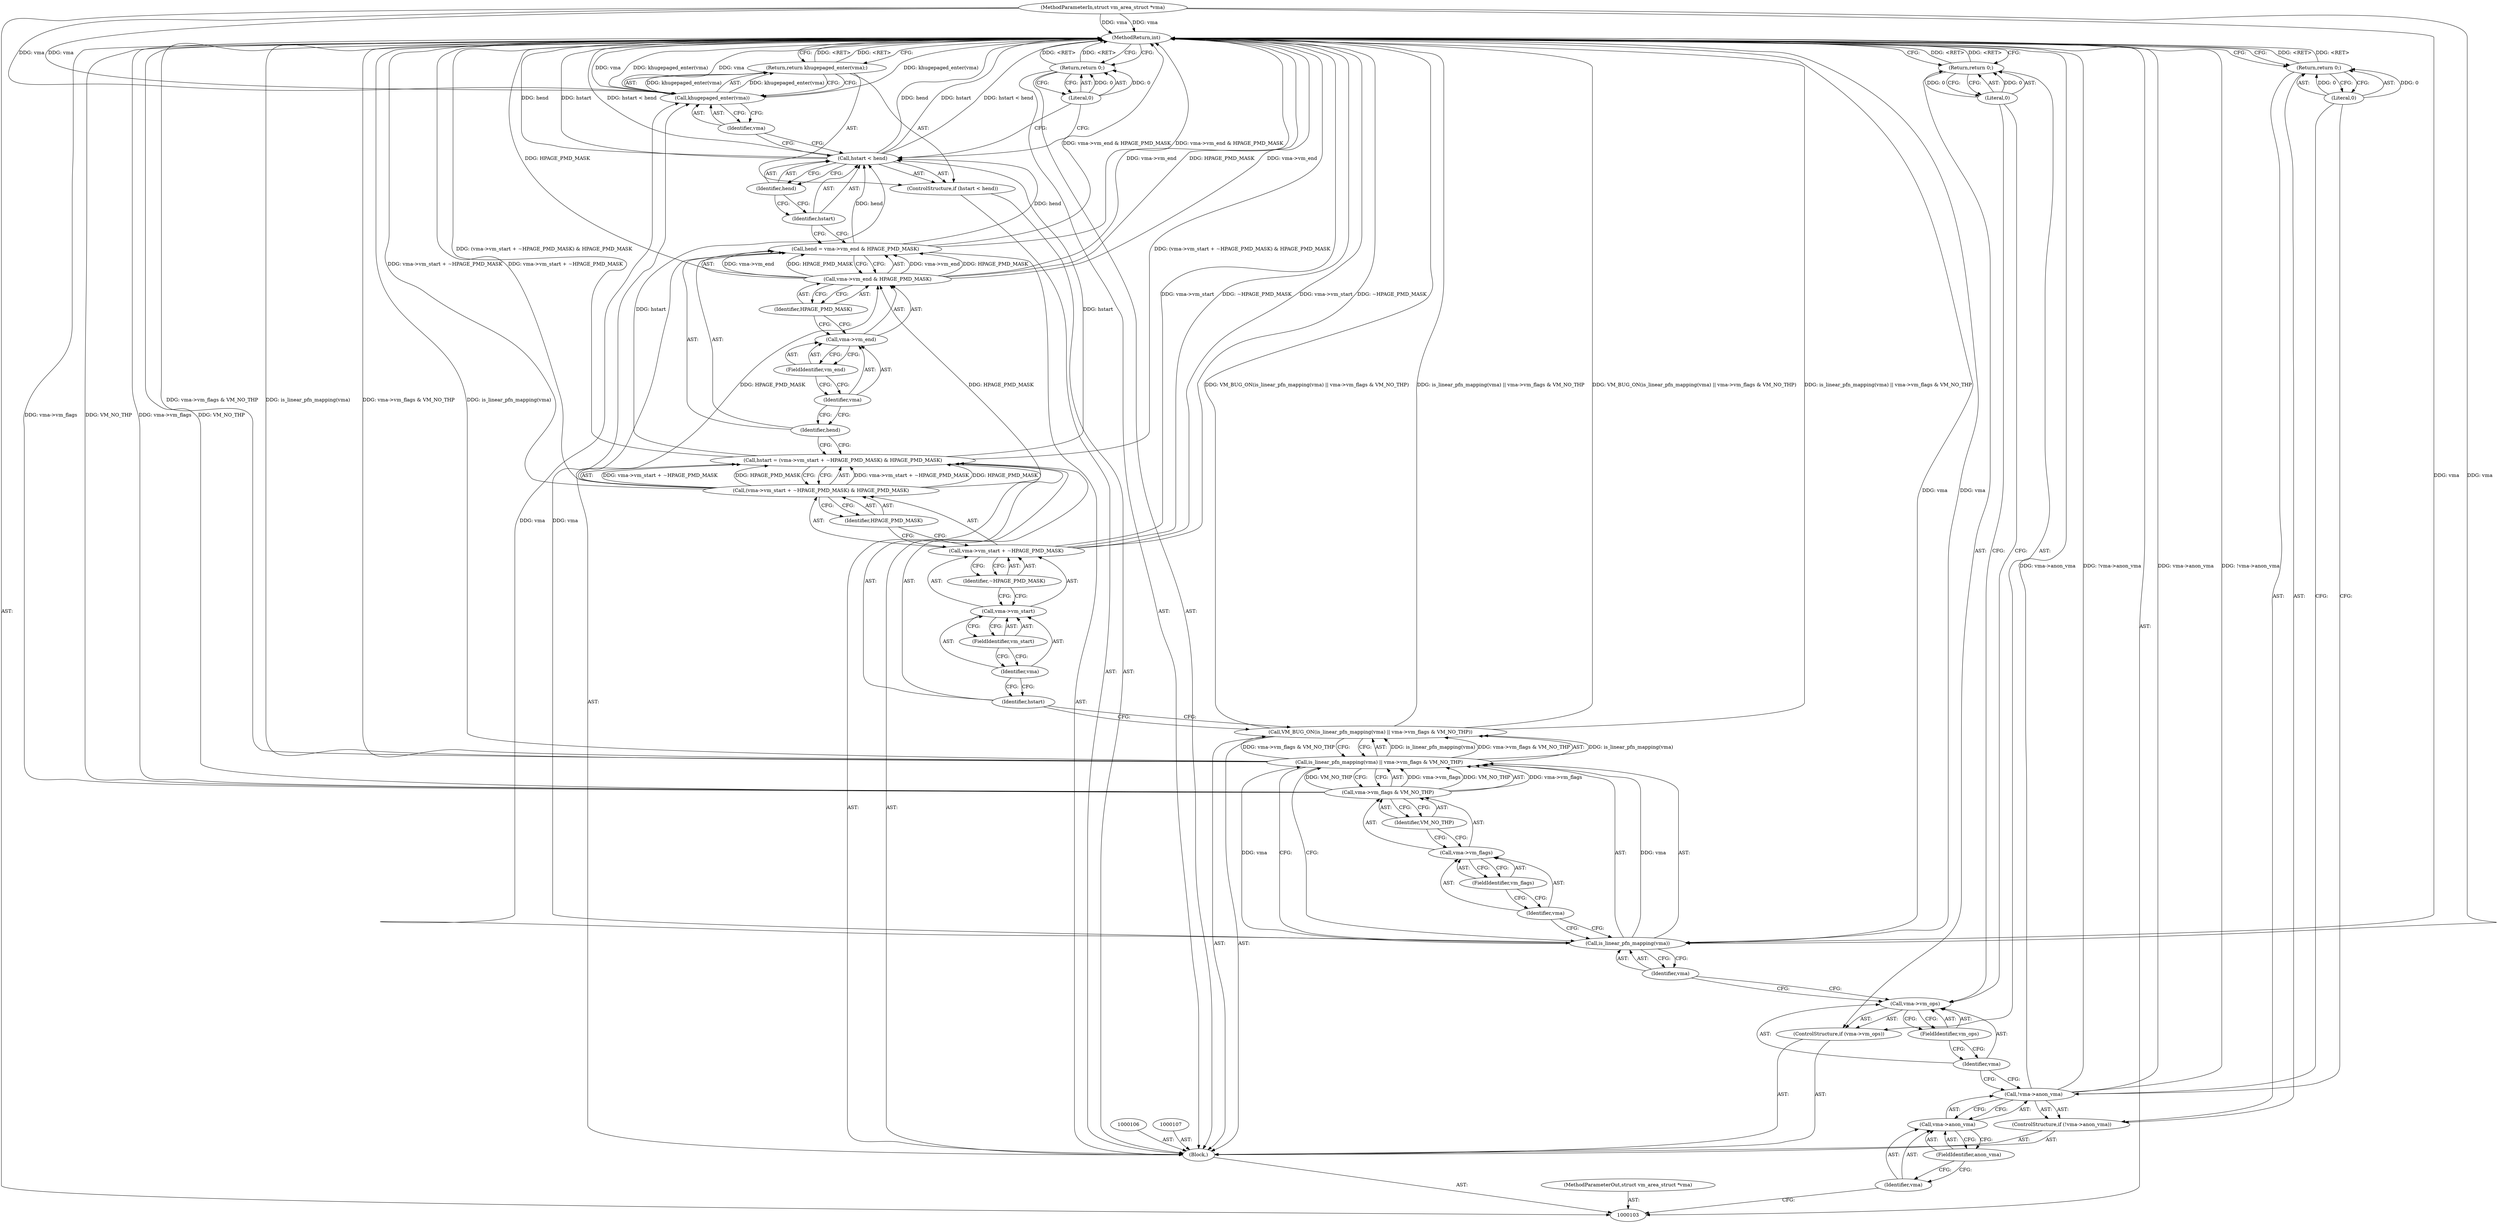 digraph "0_linux_78f11a255749d09025f54d4e2df4fbcb031530e2_1" {
"1000155" [label="(MethodReturn,int)"];
"1000104" [label="(MethodParameterIn,struct vm_area_struct *vma)"];
"1000208" [label="(MethodParameterOut,struct vm_area_struct *vma)"];
"1000115" [label="(ControlStructure,if (vma->vm_ops))"];
"1000118" [label="(FieldIdentifier,vm_ops)"];
"1000116" [label="(Call,vma->vm_ops)"];
"1000117" [label="(Identifier,vma)"];
"1000120" [label="(Literal,0)"];
"1000119" [label="(Return,return 0;)"];
"1000121" [label="(Call,VM_BUG_ON(is_linear_pfn_mapping(vma) || vma->vm_flags & VM_NO_THP))"];
"1000122" [label="(Call,is_linear_pfn_mapping(vma) || vma->vm_flags & VM_NO_THP)"];
"1000123" [label="(Call,is_linear_pfn_mapping(vma))"];
"1000124" [label="(Identifier,vma)"];
"1000125" [label="(Call,vma->vm_flags & VM_NO_THP)"];
"1000126" [label="(Call,vma->vm_flags)"];
"1000127" [label="(Identifier,vma)"];
"1000128" [label="(FieldIdentifier,vm_flags)"];
"1000129" [label="(Identifier,VM_NO_THP)"];
"1000132" [label="(Call,(vma->vm_start + ~HPAGE_PMD_MASK) & HPAGE_PMD_MASK)"];
"1000133" [label="(Call,vma->vm_start + ~HPAGE_PMD_MASK)"];
"1000134" [label="(Call,vma->vm_start)"];
"1000135" [label="(Identifier,vma)"];
"1000136" [label="(FieldIdentifier,vm_start)"];
"1000130" [label="(Call,hstart = (vma->vm_start + ~HPAGE_PMD_MASK) & HPAGE_PMD_MASK)"];
"1000131" [label="(Identifier,hstart)"];
"1000137" [label="(Identifier,~HPAGE_PMD_MASK)"];
"1000138" [label="(Identifier,HPAGE_PMD_MASK)"];
"1000144" [label="(FieldIdentifier,vm_end)"];
"1000139" [label="(Call,hend = vma->vm_end & HPAGE_PMD_MASK)"];
"1000140" [label="(Identifier,hend)"];
"1000145" [label="(Identifier,HPAGE_PMD_MASK)"];
"1000141" [label="(Call,vma->vm_end & HPAGE_PMD_MASK)"];
"1000142" [label="(Call,vma->vm_end)"];
"1000143" [label="(Identifier,vma)"];
"1000105" [label="(Block,)"];
"1000149" [label="(Identifier,hend)"];
"1000146" [label="(ControlStructure,if (hstart < hend))"];
"1000147" [label="(Call,hstart < hend)"];
"1000148" [label="(Identifier,hstart)"];
"1000150" [label="(Return,return khugepaged_enter(vma);)"];
"1000152" [label="(Identifier,vma)"];
"1000151" [label="(Call,khugepaged_enter(vma))"];
"1000153" [label="(Return,return 0;)"];
"1000154" [label="(Literal,0)"];
"1000108" [label="(ControlStructure,if (!vma->anon_vma))"];
"1000112" [label="(FieldIdentifier,anon_vma)"];
"1000109" [label="(Call,!vma->anon_vma)"];
"1000110" [label="(Call,vma->anon_vma)"];
"1000111" [label="(Identifier,vma)"];
"1000114" [label="(Literal,0)"];
"1000113" [label="(Return,return 0;)"];
"1000155" -> "1000103"  [label="AST: "];
"1000155" -> "1000113"  [label="CFG: "];
"1000155" -> "1000119"  [label="CFG: "];
"1000155" -> "1000150"  [label="CFG: "];
"1000155" -> "1000153"  [label="CFG: "];
"1000141" -> "1000155"  [label="DDG: vma->vm_end"];
"1000141" -> "1000155"  [label="DDG: HPAGE_PMD_MASK"];
"1000122" -> "1000155"  [label="DDG: vma->vm_flags & VM_NO_THP"];
"1000122" -> "1000155"  [label="DDG: is_linear_pfn_mapping(vma)"];
"1000151" -> "1000155"  [label="DDG: khugepaged_enter(vma)"];
"1000151" -> "1000155"  [label="DDG: vma"];
"1000104" -> "1000155"  [label="DDG: vma"];
"1000121" -> "1000155"  [label="DDG: VM_BUG_ON(is_linear_pfn_mapping(vma) || vma->vm_flags & VM_NO_THP)"];
"1000121" -> "1000155"  [label="DDG: is_linear_pfn_mapping(vma) || vma->vm_flags & VM_NO_THP"];
"1000132" -> "1000155"  [label="DDG: vma->vm_start + ~HPAGE_PMD_MASK"];
"1000109" -> "1000155"  [label="DDG: vma->anon_vma"];
"1000109" -> "1000155"  [label="DDG: !vma->anon_vma"];
"1000147" -> "1000155"  [label="DDG: hstart < hend"];
"1000147" -> "1000155"  [label="DDG: hend"];
"1000147" -> "1000155"  [label="DDG: hstart"];
"1000123" -> "1000155"  [label="DDG: vma"];
"1000125" -> "1000155"  [label="DDG: vma->vm_flags"];
"1000125" -> "1000155"  [label="DDG: VM_NO_THP"];
"1000130" -> "1000155"  [label="DDG: (vma->vm_start + ~HPAGE_PMD_MASK) & HPAGE_PMD_MASK"];
"1000139" -> "1000155"  [label="DDG: vma->vm_end & HPAGE_PMD_MASK"];
"1000133" -> "1000155"  [label="DDG: vma->vm_start"];
"1000133" -> "1000155"  [label="DDG: ~HPAGE_PMD_MASK"];
"1000153" -> "1000155"  [label="DDG: <RET>"];
"1000119" -> "1000155"  [label="DDG: <RET>"];
"1000113" -> "1000155"  [label="DDG: <RET>"];
"1000150" -> "1000155"  [label="DDG: <RET>"];
"1000104" -> "1000103"  [label="AST: "];
"1000104" -> "1000155"  [label="DDG: vma"];
"1000104" -> "1000123"  [label="DDG: vma"];
"1000104" -> "1000151"  [label="DDG: vma"];
"1000208" -> "1000103"  [label="AST: "];
"1000115" -> "1000105"  [label="AST: "];
"1000116" -> "1000115"  [label="AST: "];
"1000119" -> "1000115"  [label="AST: "];
"1000118" -> "1000116"  [label="AST: "];
"1000118" -> "1000117"  [label="CFG: "];
"1000116" -> "1000118"  [label="CFG: "];
"1000116" -> "1000115"  [label="AST: "];
"1000116" -> "1000118"  [label="CFG: "];
"1000117" -> "1000116"  [label="AST: "];
"1000118" -> "1000116"  [label="AST: "];
"1000120" -> "1000116"  [label="CFG: "];
"1000124" -> "1000116"  [label="CFG: "];
"1000117" -> "1000116"  [label="AST: "];
"1000117" -> "1000109"  [label="CFG: "];
"1000118" -> "1000117"  [label="CFG: "];
"1000120" -> "1000119"  [label="AST: "];
"1000120" -> "1000116"  [label="CFG: "];
"1000119" -> "1000120"  [label="CFG: "];
"1000120" -> "1000119"  [label="DDG: 0"];
"1000119" -> "1000115"  [label="AST: "];
"1000119" -> "1000120"  [label="CFG: "];
"1000120" -> "1000119"  [label="AST: "];
"1000155" -> "1000119"  [label="CFG: "];
"1000119" -> "1000155"  [label="DDG: <RET>"];
"1000120" -> "1000119"  [label="DDG: 0"];
"1000121" -> "1000105"  [label="AST: "];
"1000121" -> "1000122"  [label="CFG: "];
"1000122" -> "1000121"  [label="AST: "];
"1000131" -> "1000121"  [label="CFG: "];
"1000121" -> "1000155"  [label="DDG: VM_BUG_ON(is_linear_pfn_mapping(vma) || vma->vm_flags & VM_NO_THP)"];
"1000121" -> "1000155"  [label="DDG: is_linear_pfn_mapping(vma) || vma->vm_flags & VM_NO_THP"];
"1000122" -> "1000121"  [label="DDG: is_linear_pfn_mapping(vma)"];
"1000122" -> "1000121"  [label="DDG: vma->vm_flags & VM_NO_THP"];
"1000122" -> "1000121"  [label="AST: "];
"1000122" -> "1000123"  [label="CFG: "];
"1000122" -> "1000125"  [label="CFG: "];
"1000123" -> "1000122"  [label="AST: "];
"1000125" -> "1000122"  [label="AST: "];
"1000121" -> "1000122"  [label="CFG: "];
"1000122" -> "1000155"  [label="DDG: vma->vm_flags & VM_NO_THP"];
"1000122" -> "1000155"  [label="DDG: is_linear_pfn_mapping(vma)"];
"1000122" -> "1000121"  [label="DDG: is_linear_pfn_mapping(vma)"];
"1000122" -> "1000121"  [label="DDG: vma->vm_flags & VM_NO_THP"];
"1000123" -> "1000122"  [label="DDG: vma"];
"1000125" -> "1000122"  [label="DDG: vma->vm_flags"];
"1000125" -> "1000122"  [label="DDG: VM_NO_THP"];
"1000123" -> "1000122"  [label="AST: "];
"1000123" -> "1000124"  [label="CFG: "];
"1000124" -> "1000123"  [label="AST: "];
"1000127" -> "1000123"  [label="CFG: "];
"1000122" -> "1000123"  [label="CFG: "];
"1000123" -> "1000155"  [label="DDG: vma"];
"1000123" -> "1000122"  [label="DDG: vma"];
"1000104" -> "1000123"  [label="DDG: vma"];
"1000123" -> "1000151"  [label="DDG: vma"];
"1000124" -> "1000123"  [label="AST: "];
"1000124" -> "1000116"  [label="CFG: "];
"1000123" -> "1000124"  [label="CFG: "];
"1000125" -> "1000122"  [label="AST: "];
"1000125" -> "1000129"  [label="CFG: "];
"1000126" -> "1000125"  [label="AST: "];
"1000129" -> "1000125"  [label="AST: "];
"1000122" -> "1000125"  [label="CFG: "];
"1000125" -> "1000155"  [label="DDG: vma->vm_flags"];
"1000125" -> "1000155"  [label="DDG: VM_NO_THP"];
"1000125" -> "1000122"  [label="DDG: vma->vm_flags"];
"1000125" -> "1000122"  [label="DDG: VM_NO_THP"];
"1000126" -> "1000125"  [label="AST: "];
"1000126" -> "1000128"  [label="CFG: "];
"1000127" -> "1000126"  [label="AST: "];
"1000128" -> "1000126"  [label="AST: "];
"1000129" -> "1000126"  [label="CFG: "];
"1000127" -> "1000126"  [label="AST: "];
"1000127" -> "1000123"  [label="CFG: "];
"1000128" -> "1000127"  [label="CFG: "];
"1000128" -> "1000126"  [label="AST: "];
"1000128" -> "1000127"  [label="CFG: "];
"1000126" -> "1000128"  [label="CFG: "];
"1000129" -> "1000125"  [label="AST: "];
"1000129" -> "1000126"  [label="CFG: "];
"1000125" -> "1000129"  [label="CFG: "];
"1000132" -> "1000130"  [label="AST: "];
"1000132" -> "1000138"  [label="CFG: "];
"1000133" -> "1000132"  [label="AST: "];
"1000138" -> "1000132"  [label="AST: "];
"1000130" -> "1000132"  [label="CFG: "];
"1000132" -> "1000155"  [label="DDG: vma->vm_start + ~HPAGE_PMD_MASK"];
"1000132" -> "1000130"  [label="DDG: vma->vm_start + ~HPAGE_PMD_MASK"];
"1000132" -> "1000130"  [label="DDG: HPAGE_PMD_MASK"];
"1000132" -> "1000141"  [label="DDG: HPAGE_PMD_MASK"];
"1000133" -> "1000132"  [label="AST: "];
"1000133" -> "1000137"  [label="CFG: "];
"1000134" -> "1000133"  [label="AST: "];
"1000137" -> "1000133"  [label="AST: "];
"1000138" -> "1000133"  [label="CFG: "];
"1000133" -> "1000155"  [label="DDG: vma->vm_start"];
"1000133" -> "1000155"  [label="DDG: ~HPAGE_PMD_MASK"];
"1000134" -> "1000133"  [label="AST: "];
"1000134" -> "1000136"  [label="CFG: "];
"1000135" -> "1000134"  [label="AST: "];
"1000136" -> "1000134"  [label="AST: "];
"1000137" -> "1000134"  [label="CFG: "];
"1000135" -> "1000134"  [label="AST: "];
"1000135" -> "1000131"  [label="CFG: "];
"1000136" -> "1000135"  [label="CFG: "];
"1000136" -> "1000134"  [label="AST: "];
"1000136" -> "1000135"  [label="CFG: "];
"1000134" -> "1000136"  [label="CFG: "];
"1000130" -> "1000105"  [label="AST: "];
"1000130" -> "1000132"  [label="CFG: "];
"1000131" -> "1000130"  [label="AST: "];
"1000132" -> "1000130"  [label="AST: "];
"1000140" -> "1000130"  [label="CFG: "];
"1000130" -> "1000155"  [label="DDG: (vma->vm_start + ~HPAGE_PMD_MASK) & HPAGE_PMD_MASK"];
"1000132" -> "1000130"  [label="DDG: vma->vm_start + ~HPAGE_PMD_MASK"];
"1000132" -> "1000130"  [label="DDG: HPAGE_PMD_MASK"];
"1000130" -> "1000147"  [label="DDG: hstart"];
"1000131" -> "1000130"  [label="AST: "];
"1000131" -> "1000121"  [label="CFG: "];
"1000135" -> "1000131"  [label="CFG: "];
"1000137" -> "1000133"  [label="AST: "];
"1000137" -> "1000134"  [label="CFG: "];
"1000133" -> "1000137"  [label="CFG: "];
"1000138" -> "1000132"  [label="AST: "];
"1000138" -> "1000133"  [label="CFG: "];
"1000132" -> "1000138"  [label="CFG: "];
"1000144" -> "1000142"  [label="AST: "];
"1000144" -> "1000143"  [label="CFG: "];
"1000142" -> "1000144"  [label="CFG: "];
"1000139" -> "1000105"  [label="AST: "];
"1000139" -> "1000141"  [label="CFG: "];
"1000140" -> "1000139"  [label="AST: "];
"1000141" -> "1000139"  [label="AST: "];
"1000148" -> "1000139"  [label="CFG: "];
"1000139" -> "1000155"  [label="DDG: vma->vm_end & HPAGE_PMD_MASK"];
"1000141" -> "1000139"  [label="DDG: vma->vm_end"];
"1000141" -> "1000139"  [label="DDG: HPAGE_PMD_MASK"];
"1000139" -> "1000147"  [label="DDG: hend"];
"1000140" -> "1000139"  [label="AST: "];
"1000140" -> "1000130"  [label="CFG: "];
"1000143" -> "1000140"  [label="CFG: "];
"1000145" -> "1000141"  [label="AST: "];
"1000145" -> "1000142"  [label="CFG: "];
"1000141" -> "1000145"  [label="CFG: "];
"1000141" -> "1000139"  [label="AST: "];
"1000141" -> "1000145"  [label="CFG: "];
"1000142" -> "1000141"  [label="AST: "];
"1000145" -> "1000141"  [label="AST: "];
"1000139" -> "1000141"  [label="CFG: "];
"1000141" -> "1000155"  [label="DDG: vma->vm_end"];
"1000141" -> "1000155"  [label="DDG: HPAGE_PMD_MASK"];
"1000141" -> "1000139"  [label="DDG: vma->vm_end"];
"1000141" -> "1000139"  [label="DDG: HPAGE_PMD_MASK"];
"1000132" -> "1000141"  [label="DDG: HPAGE_PMD_MASK"];
"1000142" -> "1000141"  [label="AST: "];
"1000142" -> "1000144"  [label="CFG: "];
"1000143" -> "1000142"  [label="AST: "];
"1000144" -> "1000142"  [label="AST: "];
"1000145" -> "1000142"  [label="CFG: "];
"1000143" -> "1000142"  [label="AST: "];
"1000143" -> "1000140"  [label="CFG: "];
"1000144" -> "1000143"  [label="CFG: "];
"1000105" -> "1000103"  [label="AST: "];
"1000106" -> "1000105"  [label="AST: "];
"1000107" -> "1000105"  [label="AST: "];
"1000108" -> "1000105"  [label="AST: "];
"1000115" -> "1000105"  [label="AST: "];
"1000121" -> "1000105"  [label="AST: "];
"1000130" -> "1000105"  [label="AST: "];
"1000139" -> "1000105"  [label="AST: "];
"1000146" -> "1000105"  [label="AST: "];
"1000153" -> "1000105"  [label="AST: "];
"1000149" -> "1000147"  [label="AST: "];
"1000149" -> "1000148"  [label="CFG: "];
"1000147" -> "1000149"  [label="CFG: "];
"1000146" -> "1000105"  [label="AST: "];
"1000147" -> "1000146"  [label="AST: "];
"1000150" -> "1000146"  [label="AST: "];
"1000147" -> "1000146"  [label="AST: "];
"1000147" -> "1000149"  [label="CFG: "];
"1000148" -> "1000147"  [label="AST: "];
"1000149" -> "1000147"  [label="AST: "];
"1000152" -> "1000147"  [label="CFG: "];
"1000154" -> "1000147"  [label="CFG: "];
"1000147" -> "1000155"  [label="DDG: hstart < hend"];
"1000147" -> "1000155"  [label="DDG: hend"];
"1000147" -> "1000155"  [label="DDG: hstart"];
"1000130" -> "1000147"  [label="DDG: hstart"];
"1000139" -> "1000147"  [label="DDG: hend"];
"1000148" -> "1000147"  [label="AST: "];
"1000148" -> "1000139"  [label="CFG: "];
"1000149" -> "1000148"  [label="CFG: "];
"1000150" -> "1000146"  [label="AST: "];
"1000150" -> "1000151"  [label="CFG: "];
"1000151" -> "1000150"  [label="AST: "];
"1000155" -> "1000150"  [label="CFG: "];
"1000150" -> "1000155"  [label="DDG: <RET>"];
"1000151" -> "1000150"  [label="DDG: khugepaged_enter(vma)"];
"1000152" -> "1000151"  [label="AST: "];
"1000152" -> "1000147"  [label="CFG: "];
"1000151" -> "1000152"  [label="CFG: "];
"1000151" -> "1000150"  [label="AST: "];
"1000151" -> "1000152"  [label="CFG: "];
"1000152" -> "1000151"  [label="AST: "];
"1000150" -> "1000151"  [label="CFG: "];
"1000151" -> "1000155"  [label="DDG: khugepaged_enter(vma)"];
"1000151" -> "1000155"  [label="DDG: vma"];
"1000151" -> "1000150"  [label="DDG: khugepaged_enter(vma)"];
"1000123" -> "1000151"  [label="DDG: vma"];
"1000104" -> "1000151"  [label="DDG: vma"];
"1000153" -> "1000105"  [label="AST: "];
"1000153" -> "1000154"  [label="CFG: "];
"1000154" -> "1000153"  [label="AST: "];
"1000155" -> "1000153"  [label="CFG: "];
"1000153" -> "1000155"  [label="DDG: <RET>"];
"1000154" -> "1000153"  [label="DDG: 0"];
"1000154" -> "1000153"  [label="AST: "];
"1000154" -> "1000147"  [label="CFG: "];
"1000153" -> "1000154"  [label="CFG: "];
"1000154" -> "1000153"  [label="DDG: 0"];
"1000108" -> "1000105"  [label="AST: "];
"1000109" -> "1000108"  [label="AST: "];
"1000113" -> "1000108"  [label="AST: "];
"1000112" -> "1000110"  [label="AST: "];
"1000112" -> "1000111"  [label="CFG: "];
"1000110" -> "1000112"  [label="CFG: "];
"1000109" -> "1000108"  [label="AST: "];
"1000109" -> "1000110"  [label="CFG: "];
"1000110" -> "1000109"  [label="AST: "];
"1000114" -> "1000109"  [label="CFG: "];
"1000117" -> "1000109"  [label="CFG: "];
"1000109" -> "1000155"  [label="DDG: vma->anon_vma"];
"1000109" -> "1000155"  [label="DDG: !vma->anon_vma"];
"1000110" -> "1000109"  [label="AST: "];
"1000110" -> "1000112"  [label="CFG: "];
"1000111" -> "1000110"  [label="AST: "];
"1000112" -> "1000110"  [label="AST: "];
"1000109" -> "1000110"  [label="CFG: "];
"1000111" -> "1000110"  [label="AST: "];
"1000111" -> "1000103"  [label="CFG: "];
"1000112" -> "1000111"  [label="CFG: "];
"1000114" -> "1000113"  [label="AST: "];
"1000114" -> "1000109"  [label="CFG: "];
"1000113" -> "1000114"  [label="CFG: "];
"1000114" -> "1000113"  [label="DDG: 0"];
"1000113" -> "1000108"  [label="AST: "];
"1000113" -> "1000114"  [label="CFG: "];
"1000114" -> "1000113"  [label="AST: "];
"1000155" -> "1000113"  [label="CFG: "];
"1000113" -> "1000155"  [label="DDG: <RET>"];
"1000114" -> "1000113"  [label="DDG: 0"];
}
